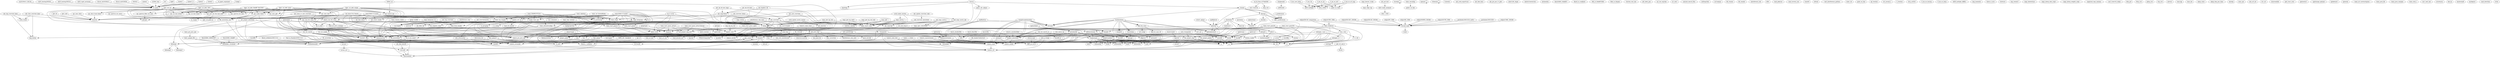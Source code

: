 /* Created by mdot for Matlab */
digraph m2html {
  ALIS200412_DELTA -> to_gopta;
  ALIS_heating200503 -> to_gopta;
  ALIS_heating200510 -> to_gopta;
  ALIS_rapid_aeronomi -> to_gopta;
  Eiscat_ALIS200411 -> to_gopta;
  Eiscat_ALIS20056 -> to_gopta;
  INDEX1 -> to_gopta;
  aindex1 -> to_gopta;
  h2006_5mn -> to_gopta;
  kst -> to_gopta;
  rgbi8 -> to_gopta;
  tindex1 -> to_gopta;
  tindex1_k -> to_gopta;
  tindex2 -> to_gopta;
  tindex3 -> to_gopta;
  to_gopta_explained -> to_gopta;
  trakigt -> to_gopta;
  aida_visiblevol -> inv_project_points;
  aida_visiblevol -> xx;
  aida_visiblevol -> xyz_2_llh;
  aida_visiblevol -> yy;
  aida_visiblevol -> zz;
  alis_auto_overview -> alis_overview;
  alis_auto_overview -> typical_pre_proc_ops;
  alis_event_reader -> cline;
  alis_find_data2 -> utc2sidt;
  alis_find_data2b -> utc2sidt;
  alis_img_overview -> inimg;
  alis_img_overview -> try_to_be_smart;
  alis_img_overview -> mysubplot;
  alis_img_overview_keos -> avok_create;
  alis_img_overview_keos -> img_histeq;
  alis_img_overview_keos -> timetick;
  alis_imgs2keos -> inimg;
  alis_imgs2keos -> imgs_keograms;
  alis_imgs_movie_r -> alis_img2rgb;
  alis_imgs_movie_r -> ffs_correction2;
  alis_imgs_movie_r -> inimg;
  alis_imgs_movie_r -> imgs_smart_caxis;
  alis_imgs_movie_r -> imgs_spec_ratio2E0fO;
  alis_imgs_movie_rgb -> alis_img2rgb;
  alis_imgs_movie_rgb -> ffs_correction2;
  alis_imgs_movie_rgb -> inimg;
  alis_imgs_movie_rgb -> imgs_spec_ratio2E0fO;
  alis_mk_db_keo_imgs -> alis_imgs2keos;
  alis_mk_db_keo_imgs -> inimg;
  alis_mk_db_keo_imgs -> typical_pre_proc_ops;
  alis_mk_db_keos -> alis_imgs2keos;
  alis_mk_db_keos -> inimg;
  alis_mk_db_keos -> typical_pre_proc_ops;
  alis_overview -> alis_emi2clrs;
  alis_overview -> alis_img2rgb;
  alis_overview -> alis_overviewplot;
  alis_overview -> project_point;
  alis_overview -> inimg;
  alis_overview -> mysubplot;
  alis_overview_demo -> alis_overview;
  alis_overview_demo -> typical_pre_proc_ops;
  alis_overview_keos4web -> imgs_smart_caxis;
  alis_overviewmovie -> alis_filter_fix;
  alis_overviewmovie -> inimg;
  alis_overviewmovie -> imgs_smart_caxis;
  alis_overviewmovie -> catstruct;
  alis_overviewmovie -> mysubplot;
  alis_update_overview_web -> alis_overview_keos4web;
  alis_view_overview_keos -> avok_create;
  alis_view_overview_keos -> img_histeq;
  alis_view_overview_keos -> timetick;
  alis_zoom_or_auto_overview -> alis_overview;
  alis_zoom_or_auto_overview -> typical_pre_proc_ops;
  alis_zoom_or_auto_overview -> timetick;
  avok_makin_movies -> alis_imgs_movie_rgb;
  avok_makin_movies -> inimg;
  avok_makin_movies -> imgs_movie_r;
  avok_makin_movies -> imgs_smart_caxis;
  avok_update_movie_menue -> alis_emi2clrs;
  pos4index20051024_north -> nscand_map;
  pos4index20051029 -> nscand_map;
  ssi_fe_from_4278n6300 -> cos2_trmtr2d;
  ssi_fe_from_4278n6300 -> dlsq_svd;
  stdposCORE_200506 -> nscand_map;
  stdposEISCAT2_200506 -> nscand_map;
  stdposEISCAT_200506 -> nscand_map;
  stdposEISCAT_comparison -> aida_visiblevol;
  stdposEISCAT_comparison -> nscand_map;
  stdposEISCAT_comparison -> AIDAstationize;
  stdposEW_2006 -> nscand_map;
  stdposMZ_2006 -> nscand_map;
  stdposNORTH_200506 -> nscand_map;
  stdposSOUTH_2006 -> nscand_map;
  stdposSURV_2006 -> aida_visiblevol;
  stdposSURV_2006 -> nscand_map;
  auto_p_triang -> camera_invmodel;
  auto_p_triang -> camera_rot;
  auto_p_triang -> diff2_ps_on_ls;
  auto_quicktriang -> project_point;
  auto_quicktriang -> blkproc2;
  auto_triangulate -> inv_project_img;
  auto_triangulate -> blkproc2;
  camera_base -> camera_rot;
  camera_mim_test -> camera_base;
  camera_mim_test -> camera_invmodel;
  camera_mim_test -> camera_model;
  camera_mim_test -> camera_rot;
  determine_fov -> camera_invmodel;
  dohmega -> dohmega1;
  dohmega -> dohmega2;
  ffs_correction -> camera_invmodel;
  ffs_correction -> dohmega;
  ffs_correction2 -> camera_invmodel;
  ffs_correction2 -> dohmega;
  ffs_correction_raw -> camera_invmodel;
  ffs_correction_raw -> dohmega;
  inv_proj_img_ll -> inv_project_img_surf;
  inv_proj_img_ll -> makenlcpos;
  inv_project_directions -> camera_invmodel;
  inv_project_directions -> camera_rot;
  inv_project_directions -> inimg;
  inv_project_img -> camera_invmodel;
  inv_project_img -> camera_rot;
  inv_project_img -> xx;
  inv_project_img -> yy;
  inv_project_img -> zz;
  inv_project_img_surf -> camera_rot;
  inv_project_img_surf -> project_point;
  inv_project_points -> camera_invmodel;
  inv_project_points -> camera_rot;
  inv_project_points -> xx;
  inv_project_points -> yy;
  inv_project_points -> zz;
  project_directions -> camera_base;
  project_directions -> camera_model;
  project_point -> camera_base;
  project_point -> camera_model;
  stereoscopic -> diff2_ps_on_ls;
  triangulate -> camera_invmodel;
  triangulate -> camera_rot;
  triangulate -> inv_project_points;
  triangulate -> project_point;
  triangulate -> diff2_ps_on_ls;
  e_local -> NN;
  e_local -> dNdfi;
  e_local -> dNdlambda;
  e_local -> dxdfi;
  e_local -> dxdlambda;
  e_local -> dydfi;
  e_local -> dzdfi;
  e_local -> dzdlambda;
  e_local -> xx;
  e_local -> yy;
  e_local -> zz;
  gtopo2maps -> makenlcpos;
  gtopo2maps -> fitsfindkey_strmhead;
  latlongh_2_r -> NN;
  latlongh_2_r -> xx;
  latlongh_2_r -> yy;
  latlongh_2_r -> zz;
  latlongh_2_xyz -> NN;
  latlongh_2_xyz -> maketransfmtr;
  latlongh_2_xyz -> xx;
  latlongh_2_xyz -> yy;
  latlongh_2_xyz -> zz;
  makenlcpos -> NN;
  makenlcpos -> dNdfi;
  makenlcpos -> dNdlambda;
  makenlcpos -> dxdfi;
  makenlcpos -> dxdlambda;
  makenlcpos -> dydfi;
  makenlcpos -> dzdfi;
  makenlcpos -> dzdlambda;
  makenlcpos -> xx;
  makenlcpos -> yy;
  makenlcpos -> zz;
  maketransfmtr -> NN;
  maketransfmtr -> dNdfi;
  maketransfmtr -> dNdlambda;
  maketransfmtr -> dxdfi;
  maketransfmtr -> dxdlambda;
  maketransfmtr -> dydfi;
  maketransfmtr -> dzdfi;
  maketransfmtr -> dzdlambda;
  maketransfmtr -> xx;
  maketransfmtr -> yy;
  maketransfmtr -> zz;
  nscand_map -> tcolor;
  r_2_llh -> ecef2geo;
  xyz_2_llh -> e_local;
  xyz_2_llh -> latlongh_2_r;
  xyz_2_llh -> r_2_llh;
  AIDAstationize -> makenlcpos;
  AIDAstationize -> maketransfmtr;
  AIDAstationize -> station_reader;
  Kari_in_Ramfjord20011112 -> fitsfindinheader;
  KoschSBIG_HAARP -> fitsfindinheader;
  KoschSBIG_HAARP -> fitsfindkey_strmhead;
  KoschSBIG_HIPAS2007 -> fitsfindinheader;
  KoschSBIG_HIPAS2007 -> fitsfindkey_strmhead;
  Kosch_inSkibotn20011112 -> fitsfindinheader;
  NIPR_ASC_Ramfjord -> in_def2;
  lancs_apogee_fits -> fitsfindinheader;
  lancs_apogee_fits -> fitsfindkey_strmhead;
  chngheader -> addheader;
  find_optpar -> date2juldate;
  find_optpar -> fitaeta_2_alfabeta;
  find_optpar -> in_def2;
  find_optpar2 -> date2juldate;
  find_optpar2 -> fitaeta_2_alfabeta;
  find_optpar2 -> in_def2;
  fits1 -> fitsfindkey;
  fits2 -> fitsfindkey;
  fits_header2infostruct -> fitsfindkey;
  fix_ccdcam6 -> fits2;
  fix_ccdcam6 -> quadfix3;
  fix_ccdcam6 -> replace_border;
  inimg -> AIDAstationize;
  inimg -> inimg;
  inimg -> pre_proc_img;
  inimg -> read_img;
  inimg -> typical_pre_proc_ops;
  interference_rem -> mysubplot;
  interference_rem_man -> imgs_smart_caxis;
  interference_rem_man -> mysubplot;
  kosch2fits -> wfits;
  kosch_double2fits -> wfits;
  kosch_float2fits -> wfits;
  lancs_pre_proc_ops -> lancs_apogee_fits;
  pre_proc_img -> ffs_correction2;
  pre_proc_img -> project_directions;
  pre_proc_img -> bad_pixel_fix;
  pre_proc_img -> bias_correction;
  pre_proc_img -> interference_rem_auto;
  pre_proc_img -> quad_extrafix;
  pre_proc_img -> quadfix3;
  pre_proc_img -> rem_vert_interference;
  pre_proc_img -> removerscanstrip;
  pre_proc_img -> replace_border;
  pre_proc_img -> typical_pre_proc_ops;
  pre_proc_img -> gen_susan;
  pre_proc_img -> img_histeq;
  pre_proc_img -> starpos2;
  pre_proc_img -> inimage;
  pre_proc_img -> medfilt2;
  read_img -> FMInSGOpng2obs;
  read_img -> find_optpar;
  read_img -> fits1;
  read_img -> fits2;
  read_img -> fitsfindinheader;
  read_img -> imwrapper;
  read_img -> read_arl_keo;
  read_img -> read_arl_raw;
  read_img -> read_img;
  read_img -> read_miracle_asc;
  read_img -> sbig;
  read_img -> try_to_be_smart;
  read_img -> typical_pre_proc_ops;
  read_img -> inputall;
  remove_some_stars -> project_directions;
  remove_some_stars -> starpos2;
  remove_some_stars -> inimage;
  remove_some_stars -> inpaint_nans;
  sbig -> fitsfindinheader;
  time_from_header -> fitsfindinheader;
  try_to_be_smart -> fitsfindinheader;
  try_to_be_smart -> fitsfindkey_strmhead;
  try_to_be_smart -> date2juldate;
  wfits -> fitsfindkey;
  get_r0 -> in_def2;
  get_rot_and_e -> camera_rot;
  get_rot_and_e -> fitrota;
  V_em_3d -> I3d_p_dI3D;
  V_em_3d -> dI3D_multiple;
  V_em_ex_alt -> point_on_line2;
  V_em_ex_alt -> I3d_p_dI3D;
  V_em_ex_alt -> dI3D_multiple;
  V_em_ex_alt2 -> point_on_line2;
  V_em_ex_alt2 -> I3d_p_dI3D;
  V_em_ex_alt2 -> dI3D_multiple;
  V_em_ex_alt_mag -> point_on_line2;
  V_em_ex_alt_mag -> I3d_p_dI3D;
  V_em_ex_alt_mag -> dI3D_multiple;
  V_em_save_intrp -> I3d_p_dI3D;
  V_em_save_intrp -> dI3D_multiple;
  gen_susan -> gen_susan;
  gen_susan -> medfilt2;
  genqt_statfilt -> mysubplot;
  img_reg_bg_red -> inpaint_nans;
  imgs_deconv_crude -> imgs_edge_tap;
  imgs_keograms -> ffs_correction2;
  imgs_keograms -> fitsfindinheader;
  imgs_keograms -> inimg;
  imgs_keograms -> time_from_header;
  imgs_keograms_r3 -> ffs_correction2;
  imgs_keograms_r3 -> project_point;
  imgs_keograms_r3 -> inimg;
  imgs_keograms_r3 -> time_from_header;
  imgs_movie_r -> ffs_correction2;
  imgs_movie_r -> inimg;
  imgs_movie_r -> imgs_smart_caxis;
  imgs_plot -> inimg;
  imgs_plot -> imgs_smart_caxis;
  imgs_plot -> colorbar_labeled;
  imgs_plot_bg_red -> inimg;
  imgs_plot_bg_red -> imgs_smart_caxis;
  imgs_plot_bg_red1l -> inimg;
  imgs_plot_bg_red1l -> imgs_smart_caxis;
  imgs_plot_bg_red1l -> colorbar_labeled;
  imgs_plot_bg_red_clall -> inimg;
  imgs_plot_bg_red_clall -> imgs_smart_caxis;
  imgs_plot_bg_red_clall -> colorbar_labeled;
  imgs_regs_mmmm -> inimg;
  imgs_regs_mmmm -> typical_pre_proc_ops;
  imgs_stereo -> triangulate;
  imgs_stereo -> inimg;
  mk_imgkeos_db -> alis_imgs2keos;
  mk_imgkeos_db -> inimg;
  mk_imgkeos_db -> typical_pre_proc_ops;
  ALIS_make_projmatr -> r0dr_2_XYZ;
  alis_psf_test -> ALIS_make_projmatr;
  above_horizon -> starpos2;
  checkisok -> infov2;
  checkisok -> loadstars2;
  checkisok -> plottablestars2;
  checkisok -> read_bsc;
  checkisok -> updstrpl;
  checkok -> num8str;
  guigetspec -> updstrinfo;
  guigetspec -> in_def2;
  infov2 -> starbas;
  infov2 -> starbestaemft2;
  loadstars2 -> starpos2;
  plotgrid -> starbas;
  plotgrid -> starbestaemft2;
  plotgrid -> starpos2;
  plotspec -> updstrinfo;
  poschoice -> num8str;
  s_preferences -> def_s_preferences;
  s_preferences -> def_s_preferences;
  skymap -> station_reader;
  skymap -> checkisok;
  skymap -> checkok;
  skymap -> def_s_preferences;
  skymap -> def_s_preferences;
  starbas -> camera_rot;
  starplot -> camera_base;
  starplot -> camera_model;
  starplot -> inimage;
  starpos2 -> date2juldate;
  starpos2 -> nutation;
  starpos2 -> refrcorr;
  starpos2 -> utc2losidt;
  updstrinfo -> findneareststar;
  updstrinfo -> findneareststarxy;
  updstrinfo -> findneareststarxy;
  updstrpl -> camera_invmodel;
  updstrpl -> infov2;
  updstrpl -> plotgrid;
  updstrpl -> plottablestars2;
  updstrpl -> starplot;
  utc2losidt -> utc2sidt;
  utc2sidt -> date2juldate;
  star_int_search -> camera_base;
  star_int_search -> camera_model;
  star_int_search -> starint3;
  star_int_search -> medfilt2;
  star_int_search -> camera_base;
  star_int_search -> camera_model;
  star_int_search -> stardiff4;
  star_int_search -> starint3;
  star_int_search -> medfilt2;
  SPASI_cal -> typical_pre_proc_ops;
  SPASI_cal -> spc_typical_ops;
  SPASI_cal -> spec_ccd_cal;
  Spec_cal_jobb_2007 -> ffs_correction_raw;
  Spec_cal_jobb_2007 -> typical_pre_proc_ops;
  Spec_cal_jobb_2007 -> spc_cal_bad_intens;
  Spec_cal_jobb_2007 -> spc_cal_bad_times;
  Spec_cal_jobb_2007 -> spc_make_theta;
  Spec_cal_jobb_2007 -> spc_scan_for_stars;
  Spec_cal_jobb_2007 -> spc_sens_pdf;
  Spec_cal_jobb_2007 -> spc_sort_out_the_bad_ones;
  Spec_cal_jobb_2007 -> spc_spectral_int_conv;
  Spec_cal_jobb_2007 -> spc_typical_ops;
  Spec_cal_jobb_HAARP_RnG2007 -> ffs_correction_raw;
  Spec_cal_jobb_HAARP_RnG2007 -> typical_pre_proc_ops;
  Spec_cal_jobb_HAARP_RnG2007 -> spc_cal_bad_intens;
  Spec_cal_jobb_HAARP_RnG2007 -> spc_cal_bad_times;
  Spec_cal_jobb_HAARP_RnG2007 -> spc_make_theta;
  Spec_cal_jobb_HAARP_RnG2007 -> spc_scan_for_stars;
  Spec_cal_jobb_HAARP_RnG2007 -> spc_sens_pdf;
  Spec_cal_jobb_HAARP_RnG2007 -> spc_sort_out_the_bad_ones;
  Spec_cal_jobb_HAARP_RnG2007 -> spc_spectral_int_conv;
  Spec_cal_jobb_HAARP_RnG2007 -> spc_typical_ops;
  Spec_cal_jobb_exmpl -> ffs_correction2;
  Spec_cal_jobb_exmpl -> ffs_correction_raw;
  Spec_cal_jobb_exmpl -> inimg;
  Spec_cal_jobb_exmpl -> typical_pre_proc_ops;
  Spec_cal_jobb_exmpl -> check_scan_for_stars;
  Spec_cal_jobb_exmpl -> spc_cal_bad_intens;
  Spec_cal_jobb_exmpl -> spc_cal_bad_times;
  Spec_cal_jobb_exmpl -> spc_make_theta;
  Spec_cal_jobb_exmpl -> spc_scan_for_stars;
  Spec_cal_jobb_exmpl -> spc_sens_hist;
  Spec_cal_jobb_exmpl -> spc_sens_pdf;
  Spec_cal_jobb_exmpl -> spc_sort_out_the_bad_ones;
  Spec_cal_jobb_exmpl -> spc_spectral_int_conv;
  Spec_cal_jobb_exmpl -> spc_typical_ops;
  Spec_cal_jobb_spasi -> ffs_correction2;
  Spec_cal_jobb_spasi -> ffs_correction_raw;
  Spec_cal_jobb_spasi -> inimg;
  Spec_cal_jobb_spasi -> typical_pre_proc_ops;
  Spec_cal_jobb_spasi -> check_scan_for_stars;
  Spec_cal_jobb_spasi -> spc_cal_bad_intens;
  Spec_cal_jobb_spasi -> spc_cal_bad_times;
  Spec_cal_jobb_spasi -> spc_chk_if_bad_times;
  Spec_cal_jobb_spasi -> spc_make_theta;
  Spec_cal_jobb_spasi -> spc_scan_for_stars;
  Spec_cal_jobb_spasi -> spc_sens_hist;
  Spec_cal_jobb_spasi -> spc_sort_out_the_bad_ones;
  Spec_cal_jobb_spasi -> spc_spectral_filter_int_conv;
  Spec_cal_jobb_spasi -> spc_typical_ops;
  check_scan_for_stars -> inimg;
  check_scan_for_stars -> typical_pre_proc_ops;
  check_scan_for_stars -> fix_ra_decl;
  check_scan_for_stars -> read_all_astro_catalogs;
  check_scan_for_stars -> starpos2;
  check_scan_for_stars -> star_int_model;
  pixel2pixel -> ffs_correction2;
  pixel2pixel -> inimg;
  pixel2pixel -> medfilt2;
  plot_itf -> timetick;
  plot_scitf -> timetick;
  spc_cal_bad_intens -> timetick;
  spc_cal_bad_times -> timetick;
  spc_chk_if_bad_times -> timetick;
  spc_make_theta -> camera_invmodel;
  spc_make_theta -> ffs_correction2;
  spc_make_theta -> ffs_correction_raw;
  spc_make_theta -> inv_project_directions;
  spc_scan_for_stars -> inimg;
  spc_scan_for_stars -> typical_pre_proc_ops;
  spc_scan_for_stars -> fix_ra_decl;
  spc_scan_for_stars -> read_all_astro_catalogs;
  spc_scan_for_stars -> starpos2;
  spc_scan_for_stars -> star_int_search;
  spc_scan_for_stars -> star_int_search;
  spc_sens_distr -> timetick;
  spc_sort_out_the_bad_ones -> spec_cal_good_xy;
  spc_sort_out_the_bad_ones -> in_ranges;
  spc_spectral_filter_int_conv -> getspec;
  spc_spectral_int_conv -> getspec;
  spc_spectral_int_conv2 -> getspec;
  spec_ccd_cal -> ffs_correction2;
  spec_ccd_cal -> ffs_correction_raw;
  spec_ccd_cal -> check_scan_for_stars;
  spec_ccd_cal -> spc_cal_bad_intens;
  spec_ccd_cal -> spc_cal_bad_times;
  spec_ccd_cal -> spc_chk_if_bad_times;
  spec_ccd_cal -> spc_make_theta;
  spec_ccd_cal -> spc_scan_for_stars;
  spec_ccd_cal -> spc_sens_hist;
  spec_ccd_cal -> spc_sort_out_the_bad_ones;
  spec_ccd_cal -> spc_spectral_filter_int_conv;
  star_int_model -> camera_base;
  star_int_model -> camera_model;
  star_int_model -> starint3;
  star_int_model -> medfilt2;
  star_int_search_as -> camera_base;
  star_int_search_as -> camera_model;
  star_int_search_as -> stardiff3;
  star_int_search_as -> stardiff_as;
  star_int_search_as -> starint3;
  star_int_search_as -> medfilt2;
  autoidentify -> camera_base;
  autoidentify -> camera_model;
  autoidentify -> project_directions;
  autoidentify -> starint;
  autoidentify -> medfilt2;
  runopticsoptimization -> camera_base;
  runopticsoptimization -> project_directions;
  runopticsoptimization -> starplot;
  runopticsoptimization -> errorgui;
  trackemdown -> project_directions;
  trackemdown -> plottablestars2;
  trackemdown -> errorgui;
  trackemdown -> find_the_stars;
  trackemdown -> starplot2;
  trackemdown -> starsinimg;
  updstraut -> starint;
  autoidentify -> camera_base;
  autoidentify -> camera_model;
  autoidentify -> project_directions;
  autoidentify -> stardiff;
  autoidentify -> stardiff2;
  autoidentify -> starint;
  autoidentify -> medfilt2;
  runopticsoptimization -> camera_base;
  runopticsoptimization -> project_directions;
  runopticsoptimization -> imgs_smart_caxis;
  runopticsoptimization -> starplot;
  runopticsoptimization -> automat2;
  runopticsoptimization -> errorgui;
  trackemdown -> project_directions;
  trackemdown -> plottablestars2;
  trackemdown -> automat4;
  trackemdown -> errorgui;
  trackemdown -> find_the_stars;
  trackemdown -> starplot2;
  trackemdown -> starsinimg;
  updstraut -> stardiff;
  updstraut -> starint;
  automat2 -> camera_base;
  automat2 -> camera_model;
  automat4 -> camera_base;
  automat4 -> camera_model;
  bquiver -> arrow3;
  find_the_stars -> find_loc_max_2d;
  find_the_stars -> sort_bckgr;
  find_the_stars -> sort_out;
  findneareststarxy -> camera_base;
  findneareststarxy -> camera_model;
  guess_alis_optpar -> fitaeta_2_alfabeta;
  make_r_o_theta -> camera_base;
  remove_misidentified -> project_directions;
  remove_neareststarxy -> camera_base;
  remove_neareststarxy -> camera_model;
  revert_optpar -> updstrpl;
  s_preferences -> def_s_preferences;
  s_preferences -> def_s_preferences;
  saveacc -> saveas_acc;
  saveas_acc -> date2juldate;
  sort_out -> stardiff2;
  sort_out -> starint;
  star_enhancer -> inimg;
  star_enhancer -> medfilt2;
  star_minus_bg -> starint;
  star_minus_bg -> medfilt2;
  starcal -> inimg;
  starcal -> typical_pre_proc_ops;
  starcal -> inputimg;
  starcal -> guess_alis_optpar;
  starcal -> stargui;
  stardiff -> xx;
  stardiff -> yy;
  stardiff2 -> xx;
  stardiff2 -> yy;
  stardiff3 -> xx;
  stardiff3 -> yy;
  stardiffg -> xx;
  stardiffg -> yy;
  starerrorplot -> project_directions;
  starerrorplot -> bquiver;
  stargui -> def_s_preferences;
  stargui -> skymap;
  stargui -> updstrpl;
  stargui -> def_s_preferences;
  stargui -> errorgui;
  starhelp -> starhelp;
  starint -> xx;
  starint -> yy;
  starint3 -> xx;
  starint3 -> yy;
  starplot2 -> camera_base;
  starplot2 -> camera_model;
  starplot2 -> inimage;
  starsinimg -> camera_base;
  starsinimg -> camera_model;
  starsinimg -> inimage;
  updautident -> autoidentify;
  updautident -> autoidentify;
  updautomat -> num8str;
  updfindstar -> findneareststarxy;
  updfindstar -> errorgui;
  updfindstar -> findneareststarxy;
  updfliplrud -> updstrpl;
  updrmstar -> findneareststarxy;
  updrmstar -> findneareststarxy;
  updstrman -> starint;
  adjust_level -> fastprojection;
  ba_rt_error -> inv_project_img_surf;
  ba_rt_error -> adjust_level;
  ba_rt_error -> tomo_steps;
  ba_rt_error -> chapman;
  camera_set_up_sc -> project_point;
  camera_set_up_sc -> base_fcn_kernel;
  camera_set_up_sc -> sc_grouping;
  camera_set_up_sc -> sc_sizing;
  hh_tomo1234_New01 -> ffs_correction2;
  hh_tomo1234_New01 -> makenlcpos;
  hh_tomo1234_New01 -> maketransfmtr;
  hh_tomo1234_New01 -> KoschSBIG_HIPAS2007;
  hh_tomo1234_New01 -> typical_pre_proc_ops;
  hh_tomo1234_New01 -> camera_set_up_sc;
  hh_tomo1234_New01 -> fastprojection;
  hh_tomo1234_New01 -> sc_positioning;
  hh_tomo1234_New01 -> tomo_inp_images;
  make_tomo_ops -> xx;
  make_tomo_ops -> yy;
  make_tomo_ops -> fix_subplots_tomo;
  make_tomo_ops -> in_def2;
  tomo20061212ariel2 -> alis_event_reader;
  tomo20061212ariel2 -> alis_find_data2;
  tomo20061212ariel2 -> ffs_correction2;
  tomo20061212ariel2 -> inimg;
  tomo20061212ariel2 -> typical_pre_proc_ops;
  tomo20061212ariel2 -> imgs_keograms;
  tomo20061212ariel2 -> imgs_smart_caxis;
  tomo20061212ariel2 -> camera_set_up_sc;
  tomo20061212ariel2 -> fastprojection;
  tomo20061212ariel2 -> make_tomo_ops;
  tomo20061212ariel2 -> sc_positioning;
  tomo20061212ariel2 -> tomo_altmaxIscaling;
  tomo20061212ariel2 -> tomo_inp_images;
  tomo20061212ariel2 -> tomo_start_guess1;
  tomo20061212ariel2 -> tomo_steps;
  tomo20061212ariel2 -> timetick;
  tomo20061212ariel3 -> alis_event_reader;
  tomo20061212ariel3 -> alis_find_data2;
  tomo20061212ariel3 -> ffs_correction2;
  tomo20061212ariel3 -> inimg;
  tomo20061212ariel3 -> typical_pre_proc_ops;
  tomo20061212ariel3 -> imgs_keograms;
  tomo20061212ariel3 -> imgs_smart_caxis;
  tomo20061212ariel3 -> camera_set_up_sc;
  tomo20061212ariel3 -> fastprojection;
  tomo20061212ariel3 -> make_tomo_ops;
  tomo20061212ariel3 -> sc_positioning;
  tomo20061212ariel3 -> tomo_altmaxIscaling;
  tomo20061212ariel3 -> tomo_inp_images;
  tomo20061212ariel3 -> tomo_start_guess1;
  tomo20061212ariel3 -> tomo_steps;
  tomo20061212ariel3 -> timetick;
  tomo_EXMPL970216 -> camera_set_up_sc;
  tomo_EXMPL970216 -> fastprojection;
  tomo_EXMPL970216 -> make_tomo_ops;
  tomo_EXMPL970216 -> sc_positioning;
  tomo_EXMPL970216 -> tomo_inp_images;
  tomo_EXMPL970216 -> tomo_start_guess;
  tomo_EXMPL970216 -> tomo_steps;
  tomo_altmaxIscaling -> inv_project_img_surf;
  tomo_altmaxIscaling -> fastprojection;
  tomo_altmaxIscaling -> inpaint_nans;
  tomo_altmaxIscaling -> medfilt2;
  tomo_inp_images -> alis_filter_fix;
  tomo_inp_images -> ffs_correction2;
  tomo_inp_images -> find_optpar2;
  tomo_inp_images -> inimg;
  tomo_inp_images -> typical_pre_proc_ops;
  tomo_inp_images -> fix_subplots_tomo;
  tomo_inp_images -> atm_attenuation;
  tomo_renorm_check -> fastprojection;
  tomo_renorm_check -> fix_subplots_tomo;
  tomo_rescaling -> points_on_line;
  tomo_set_blockofblobs -> sc_positioning;
  tomo_skeleton -> camera_set_up_sc;
  tomo_skeleton -> fastprojection;
  tomo_skeleton -> make_tomo_ops;
  tomo_skeleton -> sc_positioning;
  tomo_skeleton -> tomo_inp_images;
  tomo_skeleton -> tomo_start_guess;
  tomo_skeleton -> tomo_steps;
  tomo_start_guess -> inv_project_img;
  tomo_start_guess -> adjust_level;
  tomo_start_guess -> chapman;
  tomo_start_guess1 -> inv_project_img;
  tomo_start_guess1 -> adjust_level;
  tomo_start_guess1 -> chapman;
  tomo_start_guessN -> inv_project_img;
  tomo_start_guessN -> xx;
  tomo_start_guessN -> yy;
  tomo_start_guessN -> zz;
  tomo_start_guessN -> adjust_level;
  tomo_start_guessN -> chapman;
  tomo_start_guessN2 -> inv_project_img;
  tomo_start_guessN2 -> xx;
  tomo_start_guessN2 -> yy;
  tomo_start_guessN2 -> zz;
  tomo_start_guessN2 -> adjust_level;
  tomo_start_guessN2 -> chapman;
  tomo_start_guess_altvar1 -> inv_project_img_surf;
  tomo_start_guess_altvar1 -> adjust_level;
  tomo_start_guess_altvar1 -> chapman;
  tomo_start_guess_altvar1 -> inpaint_nans;
  tomo_start_guess_altvar1deconv -> inv_project_img_surf;
  tomo_start_guess_altvar1deconv -> adjust_level;
  tomo_start_guess_altvar1deconv -> chapman;
  tomo_start_guess_altvar1deconv -> inpaint_nans;
  tomo_start_guess_epitri -> camera_invmodel;
  tomo_start_guess_epitri -> inv_project_img_surf;
  tomo_start_guess_epitri -> project_point;
  tomo_steps -> backprojection;
  tomo_steps -> fastprojection;
  tomo_steps -> medfilt2;
  tomo_steps -> mysubplot;
  atm_attenuation -> camera_invmodel;
  atm_attenuation -> camera_rot;
  cline -> yy;
  medfilt2 -> gen_susan;
  mplayer -> mplayer;
  tvdenoise -> tvdenoise;

  Contents [URL="Contents.html"];
  ALIS200412_DELTA [URL="ALIS200412_DELTA.html"];
  ALIS_heating200503 [URL="ALIS_heating200503.html"];
  ALIS_heating200510 [URL="ALIS_heating200510.html"];
  ALIS_rapid_aeronomi [URL="ALIS_rapid_aeronomi.html"];
  Eiscat_ALIS200411 [URL="Eiscat_ALIS200411.html"];
  Eiscat_ALIS20056 [URL="Eiscat_ALIS20056.html"];
  INDEX1 [URL="INDEX1.html"];
  aindex1 [URL="aindex1.html"];
  h2006_5mn [URL="h2006_5mn.html"];
  kst [URL="kst.html"];
  rgbi8 [URL="rgbi8.html"];
  tindex1 [URL="tindex1.html"];
  tindex1_k [URL="tindex1_k.html"];
  tindex2 [URL="tindex2.html"];
  tindex3 [URL="tindex3.html"];
  to_gopta_explained [URL="to_gopta_explained.html"];
  trakigt [URL="trakigt.html"];
  aida_visiblevol [URL="aida_visiblevol.html"];
  alis_auto_overview [URL="alis_auto_overview.html"];
  alis_avok_exportvars [URL="alis_avok_exportvars.html"];
  alis_emi2clrs [URL="alis_emi2clrs.html"];
  alis_event_reader [URL="alis_event_reader.html"];
  alis_filter_fix [URL="alis_filter_fix.html"];
  alis_find_data [URL="alis_find_data.html"];
  alis_find_data2 [URL="alis_find_data2.html"];
  alis_find_data2b [URL="alis_find_data2b.html"];
  alis_img2rgb [URL="alis_img2rgb.html"];
  alis_img_overview [URL="alis_img_overview.html"];
  alis_img_overview_keos [URL="alis_img_overview_keos.html"];
  alis_imgs2keos [URL="alis_imgs2keos.html"];
  alis_imgs_movie_r [URL="alis_imgs_movie_r.html"];
  alis_imgs_movie_rgb [URL="alis_imgs_movie_rgb.html"];
  alis_mk_db_keo_imgs [URL="alis_mk_db_keo_imgs.html"];
  alis_mk_db_keos [URL="alis_mk_db_keos.html"];
  alis_overview [URL="alis_overview.html"];
  alis_overview_demo [URL="alis_overview_demo.html"];
  alis_overview_keos4web [URL="alis_overview_keos4web.html"];
  alis_overviewmovie [URL="alis_overviewmovie.html"];
  alis_overviewplot [URL="alis_overviewplot.html"];
  alis_pre_pos_vv_plot [URL="alis_pre_pos_vv_plot.html"];
  alis_update_overview_web [URL="alis_update_overview_web.html"];
  alis_view_overview_keos [URL="alis_view_overview_keos.html"];
  alis_zoom_or_auto_overview [URL="alis_zoom_or_auto_overview.html"];
  avok_create [URL="avok_create.html"];
  avok_makin_movies [URL="avok_makin_movies.html"];
  avok_update_movie_menue [URL="avok_update_movie_menue.html"];
  pos4index20051024_north [URL="pos4index20051024_north.html"];
  pos4index20051029 [URL="pos4index20051029.html"];
  ssi_fe_from_4278n6300 [URL="ssi_fe_from_4278n6300.html"];
  stdposCORE_200506 [URL="stdposCORE_200506.html"];
  stdposEISCAT2_200506 [URL="stdposEISCAT2_200506.html"];
  stdposEISCAT_200506 [URL="stdposEISCAT_200506.html"];
  stdposEISCAT_comparison [URL="stdposEISCAT_comparison.html"];
  stdposEW_2006 [URL="stdposEW_2006.html"];
  stdposMZ_2006 [URL="stdposMZ_2006.html"];
  stdposNORTH_200506 [URL="stdposNORTH_200506.html"];
  stdposSOUTH_2006 [URL="stdposSOUTH_2006.html"];
  stdposSURV_2006 [URL="stdposSURV_2006.html"];
  to_gopta [URL="to_gopta.html"];
  Contents [URL="Contents.html"];
  auto_p_triang [URL="auto_p_triang.html"];
  auto_quicktriang [URL="auto_quicktriang.html"];
  auto_triangulate [URL="auto_triangulate.html"];
  camera_base [URL="camera_base.html"];
  camera_invmodel [URL="camera_invmodel.html"];
  camera_mim_test [URL="camera_mim_test.html"];
  camera_model [URL="camera_model.html"];
  camera_rot [URL="camera_rot.html"];
  determine_fov [URL="determine_fov.html"];
  dohmega [URL="dohmega.html"];
  dohmega1 [URL="dohmega1.html"];
  dohmega2 [URL="dohmega2.html"];
  ffs_correction [URL="ffs_correction.html"];
  ffs_correction2 [URL="ffs_correction2.html"];
  ffs_correction_raw [URL="ffs_correction_raw.html"];
  fitrota [URL="fitrota.html"];
  interf_filt_shape [URL="interf_filt_shape.html"];
  inv_proj_img_ll [URL="inv_proj_img_ll.html"];
  inv_project_directions [URL="inv_project_directions.html"];
  inv_project_img [URL="inv_project_img.html"];
  inv_project_img_surf [URL="inv_project_img_surf.html"];
  inv_project_points [URL="inv_project_points.html"];
  oldrots2newerrots [URL="oldrots2newerrots.html"];
  project_directions [URL="project_directions.html"];
  project_point [URL="project_point.html"];
  stereoscopic [URL="stereoscopic.html"];
  triangulate [URL="triangulate.html"];
  Contents [URL="Contents.html"];
  NN [URL="NN.html"];
  dNdfi [URL="dNdfi.html"];
  dNdlambda [URL="dNdlambda.html"];
  dxdfi [URL="dxdfi.html"];
  dxdlambda [URL="dxdlambda.html"];
  dydfi [URL="dydfi.html"];
  dydlambda [URL="dydlambda.html"];
  dzdfi [URL="dzdfi.html"];
  dzdlambda [URL="dzdlambda.html"];
  e_local [URL="e_local.html"];
  ecef2geo [URL="ecef2geo.html"];
  gtopo2maps [URL="gtopo2maps.html"];
  latlongh_2_r [URL="latlongh_2_r.html"];
  latlongh_2_xyz [URL="latlongh_2_xyz.html"];
  makenlcpos [URL="makenlcpos.html"];
  maketransfmtr [URL="maketransfmtr.html"];
  nscand_map [URL="nscand_map.html"];
  r_2_llh [URL="r_2_llh.html"];
  xx [URL="xx.html"];
  xyz_2_llh [URL="xyz_2_llh.html"];
  yy [URL="yy.html"];
  zz [URL="zz.html"];
  AIDAstationize [URL="AIDAstationize.html"];
  Contents [URL="Contents.html"];
  FMInSGOpng2obs [URL="FMInSGOpng2obs.html"];
  Kari_in_Ramfjord20011112 [URL="Kari_in_Ramfjord20011112.html"];
  KoschSBIG_HAARP [URL="KoschSBIG_HAARP.html"];
  KoschSBIG_HAARP2 [URL="KoschSBIG_HAARP2.html"];
  KoschSBIG_HIPAS2007 [URL="KoschSBIG_HIPAS2007.html"];
  Kosch_inSkibotn20011112 [URL="Kosch_inSkibotn20011112.html"];
  Kosch_in_ramfjord [URL="Kosch_in_ramfjord.html"];
  MK_at_HAARP2008 [URL="MK_at_HAARP2008.html"];
  NIPR_ASC_Ramfjord [URL="NIPR_ASC_Ramfjord.html"];
  Odin_in_Djupen [URL="Odin_in_Djupen.html"];
  Torsten_test_obs [URL="Torsten_test_obs.html"];
  afrl_delta_pos [URL="afrl_delta_pos.html"];
  arl_raw_log2obs [URL="arl_raw_log2obs.html"];
  lancs_apogee_fits [URL="lancs_apogee_fits.html"];
  lyr_obs2 [URL="lyr_obs2.html"];
  miracle_emccd_ttbs [URL="miracle_emccd_ttbs.html"];
  nothing2obs [URL="nothing2obs.html"];
  acc2optpar [URL="acc2optpar.html"];
  addheader [URL="addheader.html"];
  bad_pixel_fix [URL="bad_pixel_fix.html"];
  bias_correction [URL="bias_correction.html"];
  chngheader [URL="chngheader.html"];
  find_optpar [URL="find_optpar.html"];
  find_optpar2 [URL="find_optpar2.html"];
  fits1 [URL="fits1.html"];
  fits2 [URL="fits2.html"];
  fits_frames [URL="fits_frames.html"];
  fits_header [URL="fits_header.html"];
  fits_header2infostruct [URL="fits_header2infostruct.html"];
  fitsfindinheader [URL="fitsfindinheader.html"];
  fitsfindkey [URL="fitsfindkey.html"];
  fitsfindkey_strmhead [URL="fitsfindkey_strmhead.html"];
  fix_ccdcam6 [URL="fix_ccdcam6.html"];
  imwrapper [URL="imwrapper.html"];
  inimg [URL="inimg.html"];
  interference_red [URL="interference_red.html"];
  interference_rem [URL="interference_rem.html"];
  interference_rem_auto [URL="interference_rem_auto.html"];
  interference_rem_man [URL="interference_rem_man.html"];
  isfits [URL="isfits.html"];
  kosch2fits [URL="kosch2fits.html"];
  kosch_double2fits [URL="kosch_double2fits.html"];
  kosch_float2fits [URL="kosch_float2fits.html"];
  lancs_pre_proc_ops [URL="lancs_pre_proc_ops.html"];
  pre_proc_img [URL="pre_proc_img.html"];
  quad_extrafix [URL="quad_extrafix.html"];
  quadfix3 [URL="quadfix3.html"];
  read_arl_keo [URL="read_arl_keo.html"];
  read_arl_raw [URL="read_arl_raw.html"];
  read_img [URL="read_img.html"];
  read_miracle_asc [URL="read_miracle_asc.html"];
  read_pikeraw [URL="read_pikeraw.html"];
  read_torsten_raw [URL="read_torsten_raw.html"];
  readst9 [URL="readst9.html"];
  rem_vert_interference [URL="rem_vert_interference.html"];
  remove_some_stars [URL="remove_some_stars.html"];
  removerscanstrip [URL="removerscanstrip.html"];
  replace_border [URL="replace_border.html"];
  sbig [URL="sbig.html"];
  sifread [URL="sifread.html"];
  station_reader [URL="station_reader.html"];
  time_from_header [URL="time_from_header.html"];
  try_to_be_smart [URL="try_to_be_smart.html"];
  typical_pre_proc_ops [URL="typical_pre_proc_ops.html"];
  vert_interference_pattern [URL="vert_interference_pattern.html"];
  wfits [URL="wfits.html"];
  Contents [URL="Contents.html"];
  diff2_ps_on_ls [URL="diff2_ps_on_ls.html"];
  euler_rot [URL="euler_rot.html"];
  get_r0 [URL="get_r0.html"];
  get_rot_and_e [URL="get_rot_and_e.html"];
  point_on_line [URL="point_on_line.html"];
  point_on_line2 [URL="point_on_line2.html"];
  points_on_line [URL="points_on_line.html"];
  qd_rotation [URL="qd_rotation.html"];
  rot_around_v [URL="rot_around_v.html"];
  v_rotation [URL="v_rotation.html"];
  Contents [URL="Contents.html"];
  I3d_p_dI3D [URL="I3d_p_dI3D.html"];
  I3d_p_dI3D2 [URL="I3d_p_dI3D2.html"];
  V_em_3d [URL="V_em_3d.html"];
  V_em_ex_alt [URL="V_em_ex_alt.html"];
  V_em_ex_alt2 [URL="V_em_ex_alt2.html"];
  V_em_ex_alt_mag [URL="V_em_ex_alt_mag.html"];
  V_em_ex_horavg [URL="V_em_ex_horavg.html"];
  V_em_ex_intrp [URL="V_em_ex_intrp.html"];
  V_em_save_intrp [URL="V_em_save_intrp.html"];
  dI3D_multiple [URL="dI3D_multiple.html"];
  dI3D_multiple_ARIEL [URL="dI3D_multiple_ARIEL.html"];
  img_moments [URL="img_moments.html"];
  three_d_save [URL="three_d_save.html"];
  treDsave [URL="treDsave.html"];
  Contents [URL="Contents.html"];
  gen_susan [URL="gen_susan.html"];
  genqt_statfilt [URL="genqt_statfilt.html"];
  img_histeq [URL="img_histeq.html"];
  img_reg_bg_red [URL="img_reg_bg_red.html"];
  img_wiener2 [URL="img_wiener2.html"];
  imgs_deconv_crude [URL="imgs_deconv_crude.html"];
  imgs_deinterlace [URL="imgs_deinterlace.html"];
  imgs_edge_tap [URL="imgs_edge_tap.html"];
  imgs_interp_data_wrpt [URL="imgs_interp_data_wrpt.html"];
  imgs_interp_weights_wrpt [URL="imgs_interp_weights_wrpt.html"];
  imgs_keograms [URL="imgs_keograms.html"];
  imgs_keograms_r3 [URL="imgs_keograms_r3.html"];
  imgs_movie_r [URL="imgs_movie_r.html"];
  imgs_plot [URL="imgs_plot.html"];
  imgs_plot_bg_red [URL="imgs_plot_bg_red.html"];
  imgs_plot_bg_red1l [URL="imgs_plot_bg_red1l.html"];
  imgs_plot_bg_red_clall [URL="imgs_plot_bg_red_clall.html"];
  imgs_regs_mmmm [URL="imgs_regs_mmmm.html"];
  imgs_smart_caxis [URL="imgs_smart_caxis.html"];
  imgs_spec_ratio2E0fO [URL="imgs_spec_ratio2E0fO.html"];
  imgs_stereo [URL="imgs_stereo.html"];
  imgstack_regs_mmmm [URL="imgstack_regs_mmmm.html"];
  mk_imgkeos_db [URL="mk_imgkeos_db.html"];
  ALIS_make_projmatr [URL="ALIS_make_projmatr.html"];
  Contents [URL="Contents.html"];
  alis_psf_test [URL="alis_psf_test.html"];
  cos2_trmtr2d [URL="cos2_trmtr2d.html"];
  cos2_trmtr2d_radial [URL="cos2_trmtr2d_radial.html"];
  dlsq_psf [URL="dlsq_psf.html"];
  dlsq_svd [URL="dlsq_svd.html"];
  ftlsq_svd [URL="ftlsq_svd.html"];
  pdlsq_svd [URL="pdlsq_svd.html"];
  r0dr_2_XYZ [URL="r0dr_2_XYZ.html"];
  tlsq_svd [URL="tlsq_svd.html"];
  Contents [URL="Contents.html"];
  above_horizon [URL="above_horizon.html"];
  abrota2 [URL="abrota2.html"];
  checkisok [URL="checkisok.html"];
  checkok [URL="checkok.html"];
  date2juldate [URL="date2juldate.html"];
  def_s_preferences [URL="def_s_preferences.html"];
  findneareststar [URL="findneareststar.html"];
  findneareststarxy [URL="findneareststarxy.html"];
  fix_ra_decl [URL="fix_ra_decl.html"];
  getspec [URL="getspec.html"];
  guigetspec [URL="guigetspec.html"];
  infov2 [URL="infov2.html"];
  loadstars2 [URL="loadstars2.html"];
  nutation [URL="nutation.html"];
  plotgrid [URL="plotgrid.html"];
  plotspec [URL="plotspec.html"];
  plottablestars2 [URL="plottablestars2.html"];
  poschoice [URL="poschoice.html"];
  read_all_astro_catalogs [URL="read_all_astro_catalogs.html"];
  read_bjg [URL="read_bjg.html"];
  read_bsc [URL="read_bsc.html"];
  read_ybs [URL="read_ybs.html"];
  refrcorr [URL="refrcorr.html"];
  s_preferences [URL="s_preferences.html"];
  skmp_close [URL="skmp_close.html"];
  skmp_disp_pos_time [URL="skmp_disp_pos_time.html"];
  skyhelp [URL="skyhelp.html"];
  skymap [URL="skymap.html"];
  solar_pos [URL="solar_pos.html"];
  starbas [URL="starbas.html"];
  starbestaemft2 [URL="starbestaemft2.html"];
  starplot [URL="starplot.html"];
  starpos2 [URL="starpos2.html"];
  updstrinfo [URL="updstrinfo.html"];
  updstrpl [URL="updstrpl.html"];
  utc2losidt [URL="utc2losidt.html"];
  utc2sidt [URL="utc2sidt.html"];
  Contents [URL="Contents.html"];
  star_int_search [URL="star_int_search.html"];
  star_int_search [URL="star_int_search.html"];
  SPASI_cal [URL="SPASI_cal.html"];
  Spec_cal_jobb_2007 [URL="Spec_cal_jobb_2007.html"];
  Spec_cal_jobb_HAARP_RnG2007 [URL="Spec_cal_jobb_HAARP_RnG2007.html"];
  Spec_cal_jobb_exmpl [URL="Spec_cal_jobb_exmpl.html"];
  Spec_cal_jobb_spasi [URL="Spec_cal_jobb_spasi.html"];
  atm_att_est [URL="atm_att_est.html"];
  check_scan_for_stars [URL="check_scan_for_stars.html"];
  circ_err [URL="circ_err.html"];
  pixel2pixel [URL="pixel2pixel.html"];
  plot_itf [URL="plot_itf.html"];
  plot_scitf [URL="plot_scitf.html"];
  spc_cal_bad_intens [URL="spc_cal_bad_intens.html"];
  spc_cal_bad_times [URL="spc_cal_bad_times.html"];
  spc_chk_if_bad_times [URL="spc_chk_if_bad_times.html"];
  spc_make_theta [URL="spc_make_theta.html"];
  spc_scan_for_stars [URL="spc_scan_for_stars.html"];
  spc_sens_distr [URL="spc_sens_distr.html"];
  spc_sens_hist [URL="spc_sens_hist.html"];
  spc_sens_pdf [URL="spc_sens_pdf.html"];
  spc_sort_out_the_bad_ones [URL="spc_sort_out_the_bad_ones.html"];
  spc_spectral_filter_int_conv [URL="spc_spectral_filter_int_conv.html"];
  spc_spectral_int_conv [URL="spc_spectral_int_conv.html"];
  spc_spectral_int_conv2 [URL="spc_spectral_int_conv2.html"];
  spc_typical_ops [URL="spc_typical_ops.html"];
  spec_cal_good_xy [URL="spec_cal_good_xy.html"];
  spec_ccd_cal [URL="spec_ccd_cal.html"];
  star_int_model [URL="star_int_model.html"];
  star_int_search_as [URL="star_int_search_as.html"];
  Contents [URL="Contents.html"];
  inimage [URL="inimage.html"];
  inputall [URL="inputall.html"];
  inputimg [URL="inputimg.html"];
  isimreadable [URL="isimreadable.html"];
  autoidentify [URL="autoidentify.html"];
  runopticsoptimization [URL="runopticsoptimization.html"];
  trackemdown [URL="trackemdown.html"];
  updstraut [URL="updstraut.html"];
  autoidentify [URL="autoidentify.html"];
  runopticsoptimization [URL="runopticsoptimization.html"];
  trackemdown [URL="trackemdown.html"];
  updstraut [URL="updstraut.html"];
  automat2 [URL="automat2.html"];
  automat4 [URL="automat4.html"];
  bquiver [URL="bquiver.html"];
  def_s_preferences [URL="def_s_preferences.html"];
  errorgui [URL="errorgui.html"];
  find_loc_max_2d [URL="find_loc_max_2d.html"];
  find_the_stars [URL="find_the_stars.html"];
  findneareststarxy [URL="findneareststarxy.html"];
  fitaeta_2_alfabeta [URL="fitaeta_2_alfabeta.html"];
  guess_alis_optpar [URL="guess_alis_optpar.html"];
  make_r_o_theta [URL="make_r_o_theta.html"];
  remove_misidentified [URL="remove_misidentified.html"];
  remove_neareststarxy [URL="remove_neareststarxy.html"];
  revert_optpar [URL="revert_optpar.html"];
  s_preferences [URL="s_preferences.html"];
  saveacc [URL="saveacc.html"];
  saveas_acc [URL="saveas_acc.html"];
  skmp_close [URL="skmp_close.html"];
  sort_bckgr [URL="sort_bckgr.html"];
  sort_out [URL="sort_out.html"];
  star_enhancer [URL="star_enhancer.html"];
  star_minus_bg [URL="star_minus_bg.html"];
  starcal [URL="starcal.html"];
  stardiff [URL="stardiff.html"];
  stardiff2 [URL="stardiff2.html"];
  stardiff3 [URL="stardiff3.html"];
  stardiff4 [URL="stardiff4.html"];
  stardiff_as [URL="stardiff_as.html"];
  stardiffg [URL="stardiffg.html"];
  starerrorplot [URL="starerrorplot.html"];
  stargui [URL="stargui.html"];
  starhelp [URL="starhelp.html"];
  starint [URL="starint.html"];
  starint3 [URL="starint3.html"];
  starplot2 [URL="starplot2.html"];
  starsinimg [URL="starsinimg.html"];
  plot_stars_over [URL="plot_stars_over.html"];
  updautident [URL="updautident.html"];
  updautomat [URL="updautomat.html"];
  updcenter2 [URL="updcenter2.html"];
  updchange_optmod [URL="updchange_optmod.html"];
  upddellastr [URL="upddellastr.html"];
  updfindstar [URL="updfindstar.html"];
  updfliplrud [URL="updfliplrud.html"];
  updrmstar [URL="updrmstar.html"];
  updstrman [URL="updstrman.html"];
  updzoom [URL="updzoom.html"];
  Contents [URL="Contents.html"];
  adjust_level [URL="adjust_level.html"];
  ba_rt_error [URL="ba_rt_error.html"];
  backprojection [URL="backprojection.html"];
  base_fcn_kernel [URL="base_fcn_kernel.html"];
  camera_set_up_sc [URL="camera_set_up_sc.html"];
  fastprojection [URL="fastprojection.html"];
  fix_subplots_tomo [URL="fix_subplots_tomo.html"];
  hh_tomo1234_New01 [URL="hh_tomo1234_New01.html"];
  make_tomo_ops [URL="make_tomo_ops.html"];
  sc_grouping [URL="sc_grouping.html"];
  sc_positioning [URL="sc_positioning.html"];
  sc_sizing [URL="sc_sizing.html"];
  tomo20061212ariel2 [URL="tomo20061212ariel2.html"];
  tomo20061212ariel3 [URL="tomo20061212ariel3.html"];
  tomo_EXMPL970216 [URL="tomo_EXMPL970216.html"];
  tomo_alt_var4startguess [URL="tomo_alt_var4startguess.html"];
  tomo_altmaxIscaling [URL="tomo_altmaxIscaling.html"];
  tomo_inp_images [URL="tomo_inp_images.html"];
  tomo_prox_filt [URL="tomo_prox_filt.html"];
  tomo_prox_sharpen [URL="tomo_prox_sharpen.html"];
  tomo_renorm_check [URL="tomo_renorm_check.html"];
  tomo_rescaling [URL="tomo_rescaling.html"];
  tomo_set_blockofblobs [URL="tomo_set_blockofblobs.html"];
  tomo_skeleton [URL="tomo_skeleton.html"];
  tomo_slice_i [URL="tomo_slice_i.html"];
  tomo_start_guess [URL="tomo_start_guess.html"];
  tomo_start_guess1 [URL="tomo_start_guess1.html"];
  tomo_start_guessN [URL="tomo_start_guessN.html"];
  tomo_start_guessN2 [URL="tomo_start_guessN2.html"];
  tomo_start_guess_altvar1 [URL="tomo_start_guess_altvar1.html"];
  tomo_start_guess_altvar1deconv [URL="tomo_start_guess_altvar1deconv.html"];
  tomo_start_guess_epitri [URL="tomo_start_guess_epitri.html"];
  tomo_steps [URL="tomo_steps.html"];
  Contents [URL="Contents.html"];
  arrow3 [URL="arrow3.html"];
  atm_attenuation [URL="atm_attenuation.html"];
  blkproc2 [URL="blkproc2.html"];
  catstruct [URL="catstruct.html"];
  chapman [URL="chapman.html"];
  cline [URL="cline.html"];
  colorbar_labeled [URL="colorbar_labeled.html"];
  corr_coef_cmt [URL="corr_coef_cmt.html"];
  errorbarxy [URL="errorbarxy.html"];
  find_fp [URL="find_fp.html"];
  heateronoff [URL="heateronoff.html"];
  in_def2 [URL="in_def2.html"];
  in_ranges [URL="in_ranges.html"];
  inpaint_nans [URL="inpaint_nans.html"];
  medfilt2 [URL="medfilt2.html"];
  mplayer [URL="mplayer.html"];
  myblkproc [URL="myblkproc.html"];
  mysubplot [URL="mysubplot.html"];
  num8str [URL="num8str.html"];
  rand_direction [URL="rand_direction.html"];
  strim [URL="strim.html"];
  tcolor [URL="tcolor.html"];
  timetick [URL="timetick.html"];
  tvdenoise [URL="tvdenoise.html"];
}